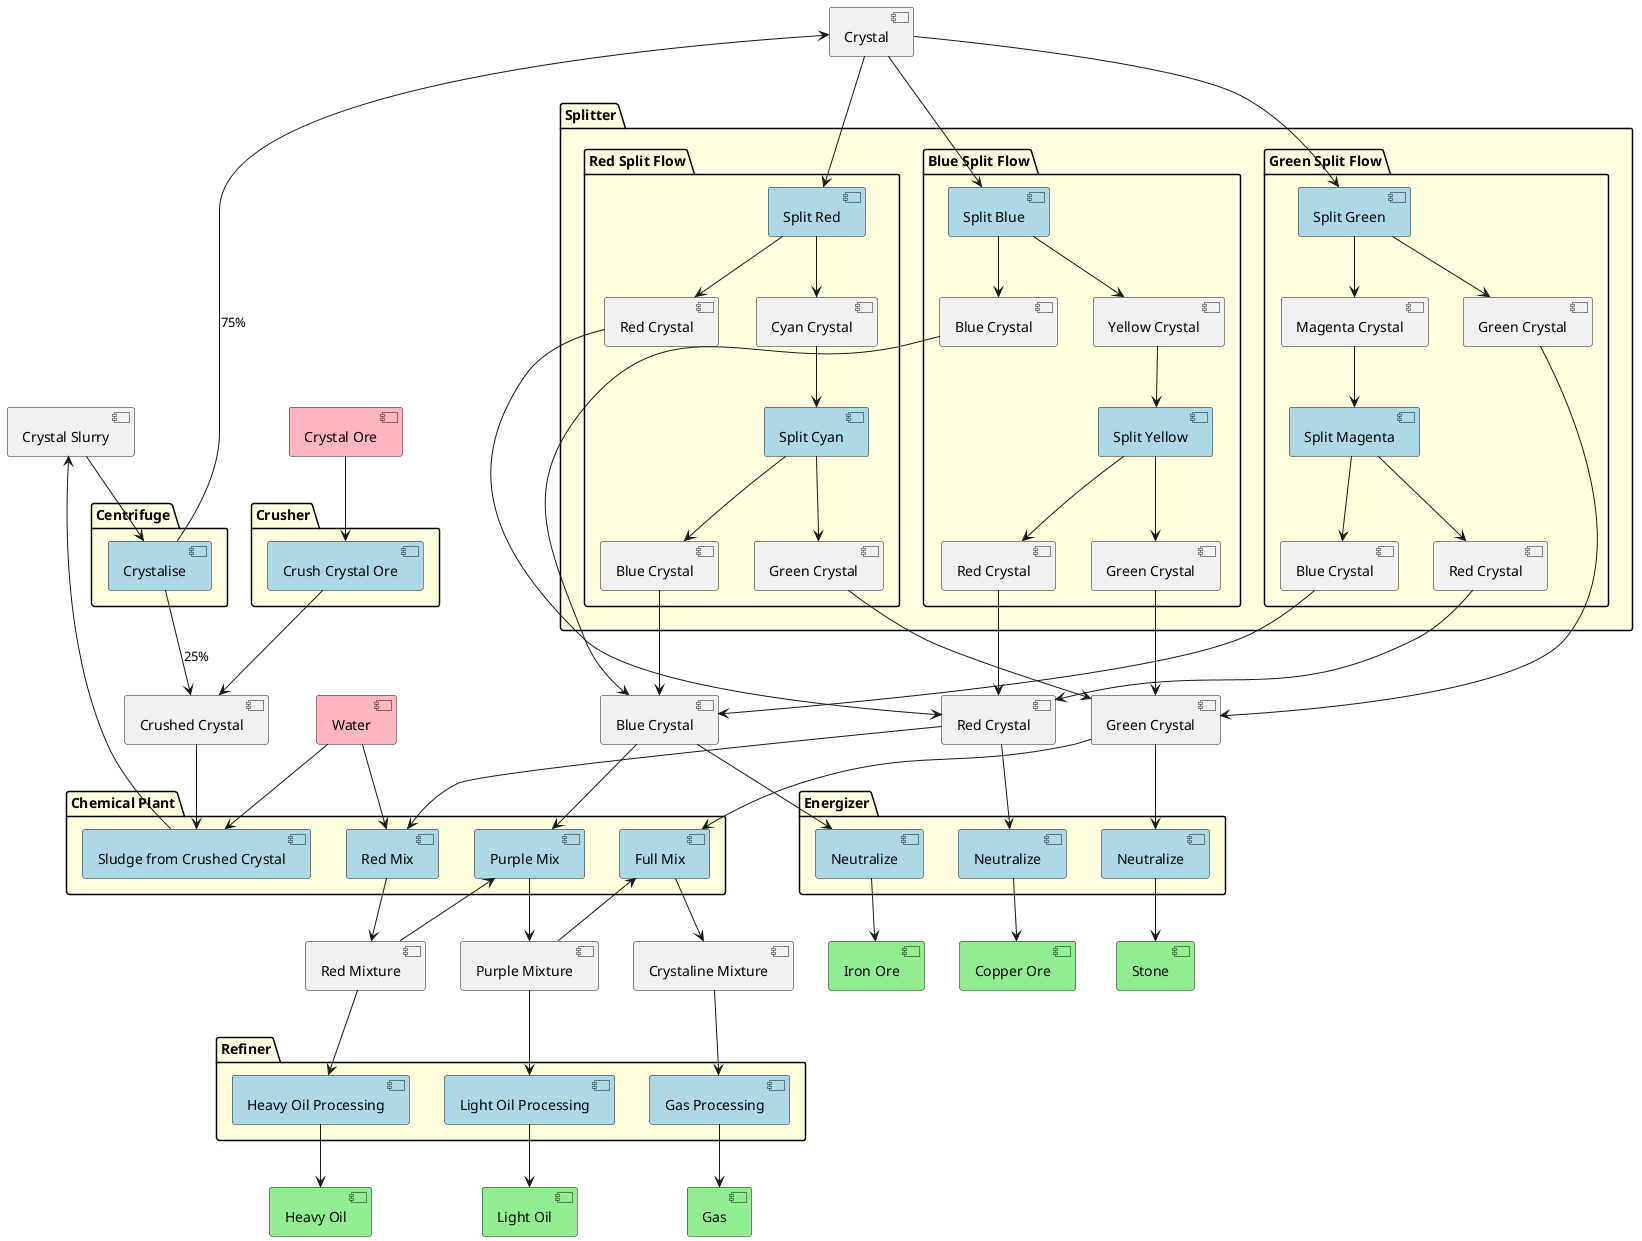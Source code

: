 @startuml

hide methods
hide fields
hide circle


[Crystal Ore] as CO #lightpink
[Crushed Crystal] as CCr
[Crystal Slurry] as CS
[Water] as W #lightpink

[Crystal] as C

[Red Mixture] as RM
[Purple Mixture] as PM
[Crystaline Mixture] as CM

[Red Crystal] as RC
[Blue Crystal] as BC
[Green Crystal] as GC

[Heavy Oil] as HO #lightgreen
[Light Oil] as LO #lightgreen
[Gas] as G #lightgreen
[Iron Ore] as FE #lightgreen
[Copper Ore] as CU #lightgreen
[Stone] as S #lightgreen


package "Chemical Plant" #lightyellow {
[Sludge from Crushed Crystal] as SCS #lightblue
}

package Crusher #lightyellow {
[Crush Crystal Ore] as Cr #lightblue
}

package Centrifuge #lightyellow {
[Crystalise] as CCF #lightblue
}


package Energizer #lightyellow {
[Neutralize] as NR #lightblue
[Neutralize] as NG #lightblue
[Neutralize] as NB #lightblue
}

package Splitter #lightyellow {
package "Green Split Flow" {
[Split Green] as SG #lightblue
[Split Magenta] as SM #lightblue
[Magenta Crystal] as MC
[Red Crystal] as RC1
[Green Crystal] as GC1
[Blue Crystal] as BC1
}
package "Red Split Flow" {
[Split Red] as SR #lightblue
[Split Cyan] as SC #lightblue
[Cyan Crystal] as CC
[Red Crystal] as RC2
[Green Crystal] as GC2
[Blue Crystal] as BC2

}
package "Blue Split Flow" {
[Split Blue] as SB #lightblue
[Split Yellow] as SY #lightblue
[Yellow Crystal] as YC
[Red Crystal] as RC3
[Green Crystal] as GC3
[Blue Crystal] as BC3
}
}


package "Chemical Plant" #lightyellow {
[Red Mix] as CPR #lightblue
[Purple Mix] as CPB #lightblue
[Full Mix] as CPG #lightblue
}

package Refiner #lightyellow {
[Heavy Oil Processing] as HOP #lightblue
[Light Oil Processing] as LOP #lightblue
[Gas Processing] as GP #lightblue
}

CO --> Cr
Cr --> CCr
CCr --> SCS
W --> SCS
SCS --> CS
CS --> CCF
CCF --> C : 75%
CCF --> CCr : 25%


C --> SG
SG --> GC1
SG --> MC

C --> SR
SR --> RC2
SR --> CC

C --> SB
SB --> BC3
SB --> YC

YC --> SY
SY --> RC3
SY --> GC3

CC --> SC
SC --> GC2
SC --> BC2

MC --> SM
SM --> BC1
SM --> RC1

RC1 --> RC
RC2 --> RC
RC3 --> RC

GC1 --> GC
GC2 --> GC
GC3 --> GC

BC1 --> BC
BC2 --> BC
BC3 --> BC



W --> CPR
RC --> CPR
CPR --> RM

RM --> CPB
BC --> CPB
CPB --> PM

PM --> CPG
GC --> CPG
CPG --> CM

RM --> HOP
HOP --> HO

PM --> LOP
LOP --> LO

CM --> GP
GP --> G

RC --> NR
GC --> NG
BC --> NB

NR --> CU
NG --> S
NB --> FE
@enduml
